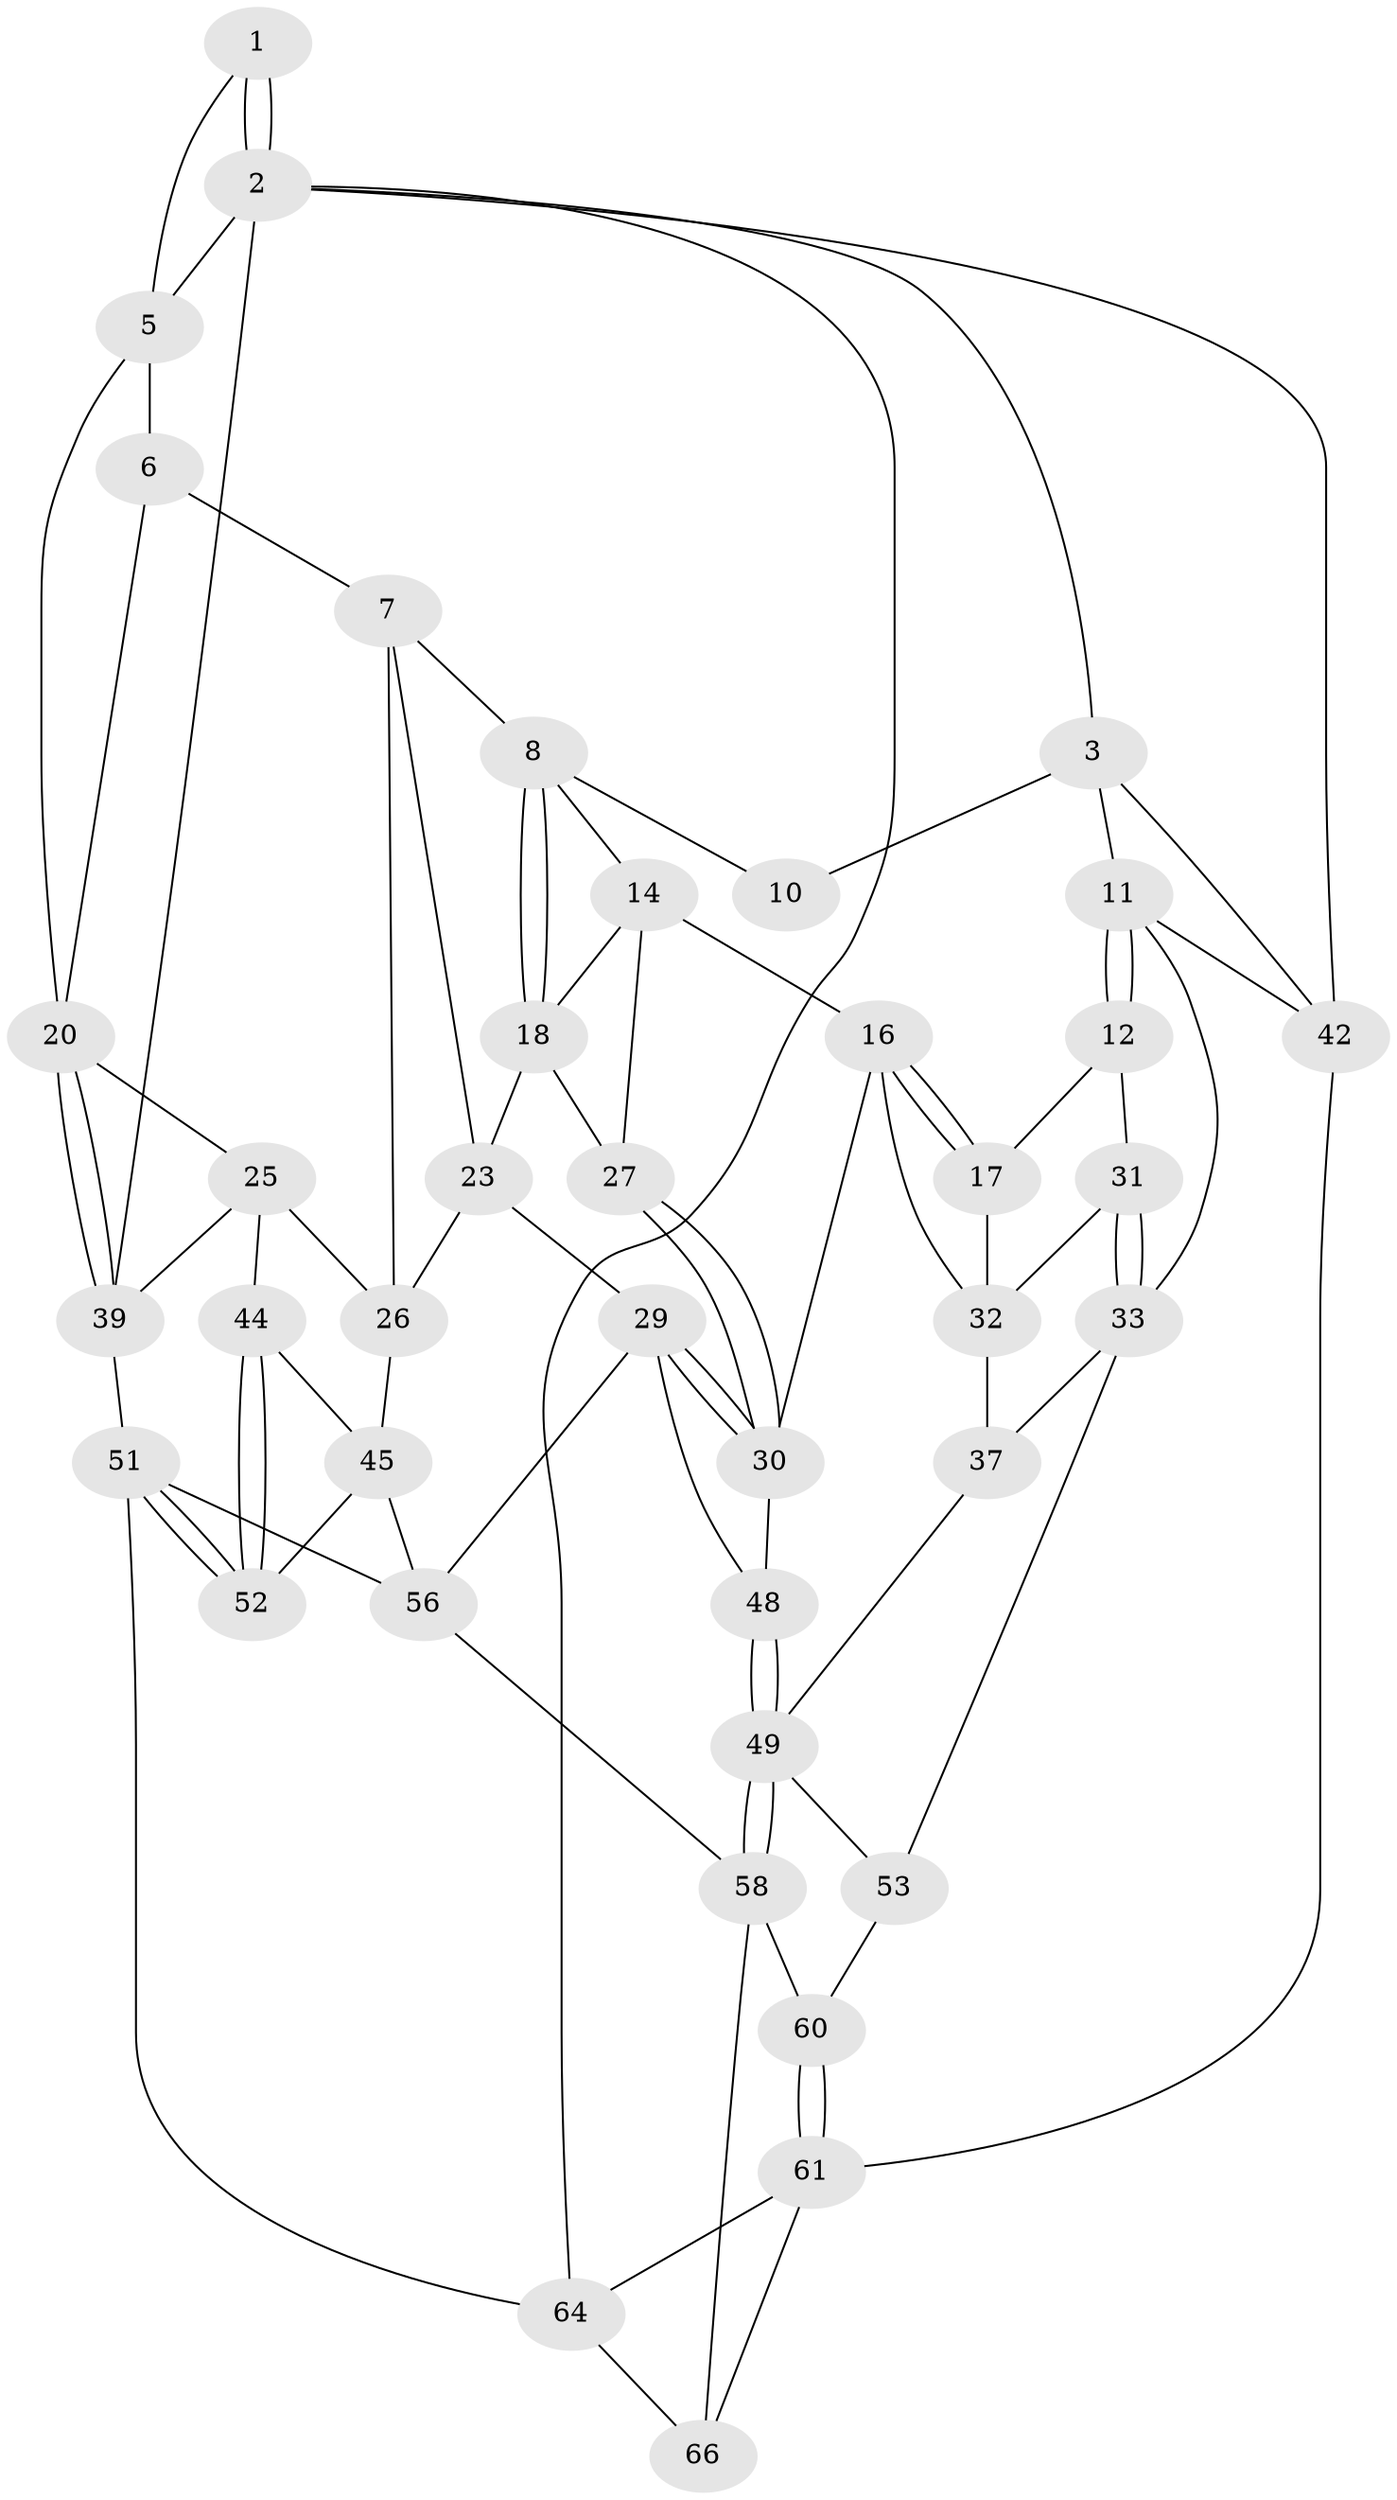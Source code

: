 // Generated by graph-tools (version 1.1) at 2025/52/02/27/25 19:52:43]
// undirected, 40 vertices, 86 edges
graph export_dot {
graph [start="1"]
  node [color=gray90,style=filled];
  1 [pos="+0.6859315607211142+0"];
  2 [pos="+1+0",super="+46"];
  3 [pos="+0+0",super="+4"];
  5 [pos="+0.7802026619913445+0.262678950264016",super="+19"];
  6 [pos="+0.7717376949989649+0.2825901926078202"];
  7 [pos="+0.7281321458442287+0.31318072471009845",super="+22"];
  8 [pos="+0.7247921153908158+0.3134636233997932",super="+9"];
  10 [pos="+0.5038460972207114+0.16989306169900487"];
  11 [pos="+0+0",super="+35"];
  12 [pos="+0+0.050482088593758065",super="+13"];
  14 [pos="+0.5033635816619165+0.24325468800183636",super="+15"];
  16 [pos="+0.3686535183576429+0.4139841818173079",super="+38"];
  17 [pos="+0.2785512228041746+0.3605759752684607"];
  18 [pos="+0.5971953242964378+0.37562470433751644",super="+24"];
  20 [pos="+1+0.4062732011794053",super="+21"];
  23 [pos="+0.6473035312600687+0.4343096034789116",super="+28"];
  25 [pos="+0.8347192414098062+0.47422096473657177",super="+40"];
  26 [pos="+0.7363536763450883+0.5096720826247388",super="+43"];
  27 [pos="+0.5400248587900558+0.45238513190071644"];
  29 [pos="+0.6059551248380416+0.5956289720746765",super="+54"];
  30 [pos="+0.5781395575689615+0.5717737663890553",super="+41"];
  31 [pos="+0.11957206195488365+0.3109098453367729"];
  32 [pos="+0.14429441023497602+0.3273864209935286",super="+36"];
  33 [pos="+0.058257404193295954+0.5817495404073169",super="+34"];
  37 [pos="+0.20625584867403923+0.5795513606064092"];
  39 [pos="+1+0.4239703728925838",super="+47"];
  42 [pos="+0+1"];
  44 [pos="+0.9491652360997425+0.5550719424669676"];
  45 [pos="+0.7282162942532594+0.6531074664604308",super="+55"];
  48 [pos="+0.3661219463218776+0.7187864605273443"];
  49 [pos="+0.3639448877396465+0.7222341079167978",super="+50"];
  51 [pos="+1+0.8429071186005515",super="+63"];
  52 [pos="+0.929255942562259+0.7448010784389566"];
  53 [pos="+0.12648465236474354+0.7332554638526295"];
  56 [pos="+0.6675398979736499+0.9591146689904242",super="+57"];
  58 [pos="+0.3575707270224929+0.7680967843337837",super="+59"];
  60 [pos="+0.1359712294616309+0.7459712036710566"];
  61 [pos="+0.09142424604554436+1",super="+62"];
  64 [pos="+0.6322807298815976+1",super="+65"];
  66 [pos="+0.31465843265059956+0.8455978779828689"];
  1 -- 2;
  1 -- 2;
  1 -- 5;
  2 -- 3;
  2 -- 5;
  2 -- 64;
  2 -- 42;
  2 -- 39;
  3 -- 11;
  3 -- 42;
  3 -- 10;
  5 -- 6;
  5 -- 20;
  6 -- 7;
  6 -- 20;
  7 -- 8;
  7 -- 26;
  7 -- 23;
  8 -- 18;
  8 -- 18;
  8 -- 10;
  8 -- 14;
  11 -- 12;
  11 -- 12;
  11 -- 42;
  11 -- 33;
  12 -- 31;
  12 -- 17;
  14 -- 18;
  14 -- 16;
  14 -- 27;
  16 -- 17;
  16 -- 17;
  16 -- 30;
  16 -- 32;
  17 -- 32;
  18 -- 27;
  18 -- 23;
  20 -- 39;
  20 -- 39;
  20 -- 25;
  23 -- 26;
  23 -- 29;
  25 -- 26;
  25 -- 44;
  25 -- 39;
  26 -- 45;
  27 -- 30;
  27 -- 30;
  29 -- 30;
  29 -- 30;
  29 -- 48;
  29 -- 56;
  30 -- 48;
  31 -- 32;
  31 -- 33;
  31 -- 33;
  32 -- 37;
  33 -- 37;
  33 -- 53;
  37 -- 49;
  39 -- 51;
  42 -- 61;
  44 -- 45;
  44 -- 52;
  44 -- 52;
  45 -- 56;
  45 -- 52;
  48 -- 49;
  48 -- 49;
  49 -- 58;
  49 -- 58;
  49 -- 53;
  51 -- 52;
  51 -- 52;
  51 -- 56;
  51 -- 64;
  53 -- 60;
  56 -- 58;
  58 -- 60;
  58 -- 66;
  60 -- 61;
  60 -- 61;
  61 -- 66;
  61 -- 64;
  64 -- 66;
}
